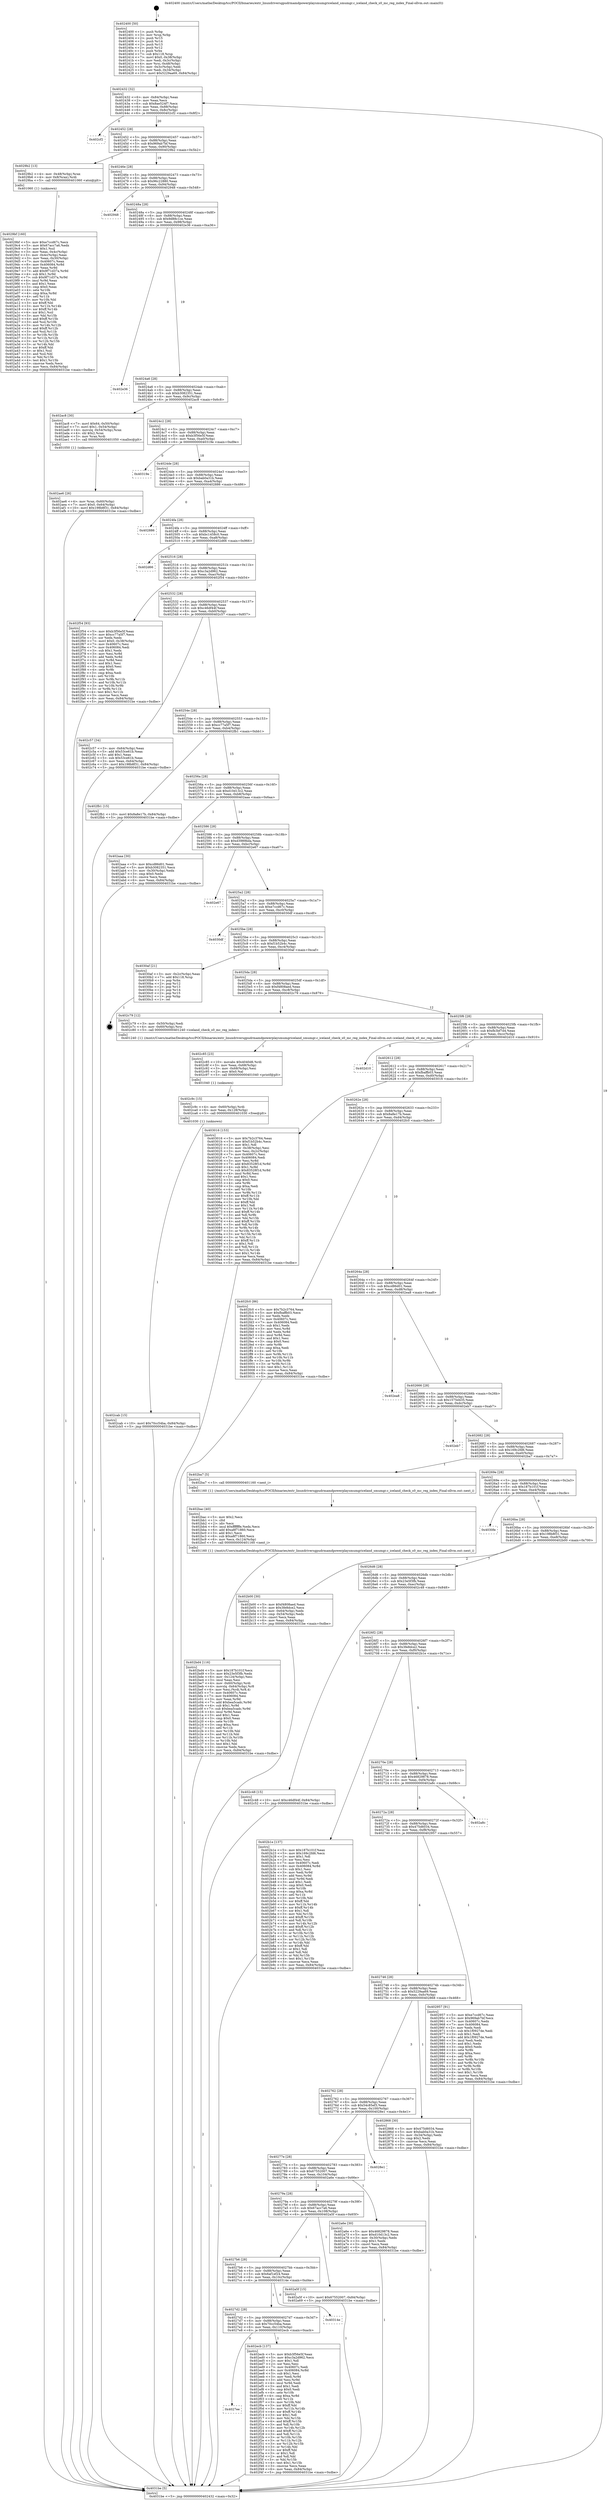digraph "0x402400" {
  label = "0x402400 (/mnt/c/Users/mathe/Desktop/tcc/POCII/binaries/extr_linuxdriversgpudrmamdpowerplaysmumgriceland_smumgr.c_iceland_check_s0_mc_reg_index_Final-ollvm.out::main(0))"
  labelloc = "t"
  node[shape=record]

  Entry [label="",width=0.3,height=0.3,shape=circle,fillcolor=black,style=filled]
  "0x402432" [label="{
     0x402432 [32]\l
     | [instrs]\l
     &nbsp;&nbsp;0x402432 \<+6\>: mov -0x84(%rbp),%eax\l
     &nbsp;&nbsp;0x402438 \<+2\>: mov %eax,%ecx\l
     &nbsp;&nbsp;0x40243a \<+6\>: sub $0x8ae524f7,%ecx\l
     &nbsp;&nbsp;0x402440 \<+6\>: mov %eax,-0x88(%rbp)\l
     &nbsp;&nbsp;0x402446 \<+6\>: mov %ecx,-0x8c(%rbp)\l
     &nbsp;&nbsp;0x40244c \<+6\>: je 0000000000402cf2 \<main+0x8f2\>\l
  }"]
  "0x402cf2" [label="{
     0x402cf2\l
  }", style=dashed]
  "0x402452" [label="{
     0x402452 [28]\l
     | [instrs]\l
     &nbsp;&nbsp;0x402452 \<+5\>: jmp 0000000000402457 \<main+0x57\>\l
     &nbsp;&nbsp;0x402457 \<+6\>: mov -0x88(%rbp),%eax\l
     &nbsp;&nbsp;0x40245d \<+5\>: sub $0x969ab7bf,%eax\l
     &nbsp;&nbsp;0x402462 \<+6\>: mov %eax,-0x90(%rbp)\l
     &nbsp;&nbsp;0x402468 \<+6\>: je 00000000004029b2 \<main+0x5b2\>\l
  }"]
  Exit [label="",width=0.3,height=0.3,shape=circle,fillcolor=black,style=filled,peripheries=2]
  "0x4029b2" [label="{
     0x4029b2 [13]\l
     | [instrs]\l
     &nbsp;&nbsp;0x4029b2 \<+4\>: mov -0x48(%rbp),%rax\l
     &nbsp;&nbsp;0x4029b6 \<+4\>: mov 0x8(%rax),%rdi\l
     &nbsp;&nbsp;0x4029ba \<+5\>: call 0000000000401060 \<atoi@plt\>\l
     | [calls]\l
     &nbsp;&nbsp;0x401060 \{1\} (unknown)\l
  }"]
  "0x40246e" [label="{
     0x40246e [28]\l
     | [instrs]\l
     &nbsp;&nbsp;0x40246e \<+5\>: jmp 0000000000402473 \<main+0x73\>\l
     &nbsp;&nbsp;0x402473 \<+6\>: mov -0x88(%rbp),%eax\l
     &nbsp;&nbsp;0x402479 \<+5\>: sub $0x96c22880,%eax\l
     &nbsp;&nbsp;0x40247e \<+6\>: mov %eax,-0x94(%rbp)\l
     &nbsp;&nbsp;0x402484 \<+6\>: je 0000000000402948 \<main+0x548\>\l
  }"]
  "0x4027ee" [label="{
     0x4027ee\l
  }", style=dashed]
  "0x402948" [label="{
     0x402948\l
  }", style=dashed]
  "0x40248a" [label="{
     0x40248a [28]\l
     | [instrs]\l
     &nbsp;&nbsp;0x40248a \<+5\>: jmp 000000000040248f \<main+0x8f\>\l
     &nbsp;&nbsp;0x40248f \<+6\>: mov -0x88(%rbp),%eax\l
     &nbsp;&nbsp;0x402495 \<+5\>: sub $0x9d88c1ce,%eax\l
     &nbsp;&nbsp;0x40249a \<+6\>: mov %eax,-0x98(%rbp)\l
     &nbsp;&nbsp;0x4024a0 \<+6\>: je 0000000000402e36 \<main+0xa36\>\l
  }"]
  "0x402ecb" [label="{
     0x402ecb [137]\l
     | [instrs]\l
     &nbsp;&nbsp;0x402ecb \<+5\>: mov $0xb3f56e5f,%eax\l
     &nbsp;&nbsp;0x402ed0 \<+5\>: mov $0xc3a2d962,%ecx\l
     &nbsp;&nbsp;0x402ed5 \<+2\>: mov $0x1,%dl\l
     &nbsp;&nbsp;0x402ed7 \<+2\>: xor %esi,%esi\l
     &nbsp;&nbsp;0x402ed9 \<+7\>: mov 0x40607c,%edi\l
     &nbsp;&nbsp;0x402ee0 \<+8\>: mov 0x406084,%r8d\l
     &nbsp;&nbsp;0x402ee8 \<+3\>: sub $0x1,%esi\l
     &nbsp;&nbsp;0x402eeb \<+3\>: mov %edi,%r9d\l
     &nbsp;&nbsp;0x402eee \<+3\>: add %esi,%r9d\l
     &nbsp;&nbsp;0x402ef1 \<+4\>: imul %r9d,%edi\l
     &nbsp;&nbsp;0x402ef5 \<+3\>: and $0x1,%edi\l
     &nbsp;&nbsp;0x402ef8 \<+3\>: cmp $0x0,%edi\l
     &nbsp;&nbsp;0x402efb \<+4\>: sete %r10b\l
     &nbsp;&nbsp;0x402eff \<+4\>: cmp $0xa,%r8d\l
     &nbsp;&nbsp;0x402f03 \<+4\>: setl %r11b\l
     &nbsp;&nbsp;0x402f07 \<+3\>: mov %r10b,%bl\l
     &nbsp;&nbsp;0x402f0a \<+3\>: xor $0xff,%bl\l
     &nbsp;&nbsp;0x402f0d \<+3\>: mov %r11b,%r14b\l
     &nbsp;&nbsp;0x402f10 \<+4\>: xor $0xff,%r14b\l
     &nbsp;&nbsp;0x402f14 \<+3\>: xor $0x1,%dl\l
     &nbsp;&nbsp;0x402f17 \<+3\>: mov %bl,%r15b\l
     &nbsp;&nbsp;0x402f1a \<+4\>: and $0xff,%r15b\l
     &nbsp;&nbsp;0x402f1e \<+3\>: and %dl,%r10b\l
     &nbsp;&nbsp;0x402f21 \<+3\>: mov %r14b,%r12b\l
     &nbsp;&nbsp;0x402f24 \<+4\>: and $0xff,%r12b\l
     &nbsp;&nbsp;0x402f28 \<+3\>: and %dl,%r11b\l
     &nbsp;&nbsp;0x402f2b \<+3\>: or %r10b,%r15b\l
     &nbsp;&nbsp;0x402f2e \<+3\>: or %r11b,%r12b\l
     &nbsp;&nbsp;0x402f31 \<+3\>: xor %r12b,%r15b\l
     &nbsp;&nbsp;0x402f34 \<+3\>: or %r14b,%bl\l
     &nbsp;&nbsp;0x402f37 \<+3\>: xor $0xff,%bl\l
     &nbsp;&nbsp;0x402f3a \<+3\>: or $0x1,%dl\l
     &nbsp;&nbsp;0x402f3d \<+2\>: and %dl,%bl\l
     &nbsp;&nbsp;0x402f3f \<+3\>: or %bl,%r15b\l
     &nbsp;&nbsp;0x402f42 \<+4\>: test $0x1,%r15b\l
     &nbsp;&nbsp;0x402f46 \<+3\>: cmovne %ecx,%eax\l
     &nbsp;&nbsp;0x402f49 \<+6\>: mov %eax,-0x84(%rbp)\l
     &nbsp;&nbsp;0x402f4f \<+5\>: jmp 00000000004031be \<main+0xdbe\>\l
  }"]
  "0x402e36" [label="{
     0x402e36\l
  }", style=dashed]
  "0x4024a6" [label="{
     0x4024a6 [28]\l
     | [instrs]\l
     &nbsp;&nbsp;0x4024a6 \<+5\>: jmp 00000000004024ab \<main+0xab\>\l
     &nbsp;&nbsp;0x4024ab \<+6\>: mov -0x88(%rbp),%eax\l
     &nbsp;&nbsp;0x4024b1 \<+5\>: sub $0xb3082351,%eax\l
     &nbsp;&nbsp;0x4024b6 \<+6\>: mov %eax,-0x9c(%rbp)\l
     &nbsp;&nbsp;0x4024bc \<+6\>: je 0000000000402ac8 \<main+0x6c8\>\l
  }"]
  "0x4027d2" [label="{
     0x4027d2 [28]\l
     | [instrs]\l
     &nbsp;&nbsp;0x4027d2 \<+5\>: jmp 00000000004027d7 \<main+0x3d7\>\l
     &nbsp;&nbsp;0x4027d7 \<+6\>: mov -0x88(%rbp),%eax\l
     &nbsp;&nbsp;0x4027dd \<+5\>: sub $0x70cc54ba,%eax\l
     &nbsp;&nbsp;0x4027e2 \<+6\>: mov %eax,-0x110(%rbp)\l
     &nbsp;&nbsp;0x4027e8 \<+6\>: je 0000000000402ecb \<main+0xacb\>\l
  }"]
  "0x402ac8" [label="{
     0x402ac8 [30]\l
     | [instrs]\l
     &nbsp;&nbsp;0x402ac8 \<+7\>: movl $0x64,-0x50(%rbp)\l
     &nbsp;&nbsp;0x402acf \<+7\>: movl $0x1,-0x54(%rbp)\l
     &nbsp;&nbsp;0x402ad6 \<+4\>: movslq -0x54(%rbp),%rax\l
     &nbsp;&nbsp;0x402ada \<+4\>: shl $0x2,%rax\l
     &nbsp;&nbsp;0x402ade \<+3\>: mov %rax,%rdi\l
     &nbsp;&nbsp;0x402ae1 \<+5\>: call 0000000000401050 \<malloc@plt\>\l
     | [calls]\l
     &nbsp;&nbsp;0x401050 \{1\} (unknown)\l
  }"]
  "0x4024c2" [label="{
     0x4024c2 [28]\l
     | [instrs]\l
     &nbsp;&nbsp;0x4024c2 \<+5\>: jmp 00000000004024c7 \<main+0xc7\>\l
     &nbsp;&nbsp;0x4024c7 \<+6\>: mov -0x88(%rbp),%eax\l
     &nbsp;&nbsp;0x4024cd \<+5\>: sub $0xb3f56e5f,%eax\l
     &nbsp;&nbsp;0x4024d2 \<+6\>: mov %eax,-0xa0(%rbp)\l
     &nbsp;&nbsp;0x4024d8 \<+6\>: je 000000000040319e \<main+0xd9e\>\l
  }"]
  "0x40314e" [label="{
     0x40314e\l
  }", style=dashed]
  "0x40319e" [label="{
     0x40319e\l
  }", style=dashed]
  "0x4024de" [label="{
     0x4024de [28]\l
     | [instrs]\l
     &nbsp;&nbsp;0x4024de \<+5\>: jmp 00000000004024e3 \<main+0xe3\>\l
     &nbsp;&nbsp;0x4024e3 \<+6\>: mov -0x88(%rbp),%eax\l
     &nbsp;&nbsp;0x4024e9 \<+5\>: sub $0xbab0a31b,%eax\l
     &nbsp;&nbsp;0x4024ee \<+6\>: mov %eax,-0xa4(%rbp)\l
     &nbsp;&nbsp;0x4024f4 \<+6\>: je 0000000000402886 \<main+0x486\>\l
  }"]
  "0x402cab" [label="{
     0x402cab [15]\l
     | [instrs]\l
     &nbsp;&nbsp;0x402cab \<+10\>: movl $0x70cc54ba,-0x84(%rbp)\l
     &nbsp;&nbsp;0x402cb5 \<+5\>: jmp 00000000004031be \<main+0xdbe\>\l
  }"]
  "0x402886" [label="{
     0x402886\l
  }", style=dashed]
  "0x4024fa" [label="{
     0x4024fa [28]\l
     | [instrs]\l
     &nbsp;&nbsp;0x4024fa \<+5\>: jmp 00000000004024ff \<main+0xff\>\l
     &nbsp;&nbsp;0x4024ff \<+6\>: mov -0x88(%rbp),%eax\l
     &nbsp;&nbsp;0x402505 \<+5\>: sub $0xbc1458c0,%eax\l
     &nbsp;&nbsp;0x40250a \<+6\>: mov %eax,-0xa8(%rbp)\l
     &nbsp;&nbsp;0x402510 \<+6\>: je 0000000000402d66 \<main+0x966\>\l
  }"]
  "0x402c9c" [label="{
     0x402c9c [15]\l
     | [instrs]\l
     &nbsp;&nbsp;0x402c9c \<+4\>: mov -0x60(%rbp),%rdi\l
     &nbsp;&nbsp;0x402ca0 \<+6\>: mov %eax,-0x128(%rbp)\l
     &nbsp;&nbsp;0x402ca6 \<+5\>: call 0000000000401030 \<free@plt\>\l
     | [calls]\l
     &nbsp;&nbsp;0x401030 \{1\} (unknown)\l
  }"]
  "0x402d66" [label="{
     0x402d66\l
  }", style=dashed]
  "0x402516" [label="{
     0x402516 [28]\l
     | [instrs]\l
     &nbsp;&nbsp;0x402516 \<+5\>: jmp 000000000040251b \<main+0x11b\>\l
     &nbsp;&nbsp;0x40251b \<+6\>: mov -0x88(%rbp),%eax\l
     &nbsp;&nbsp;0x402521 \<+5\>: sub $0xc3a2d962,%eax\l
     &nbsp;&nbsp;0x402526 \<+6\>: mov %eax,-0xac(%rbp)\l
     &nbsp;&nbsp;0x40252c \<+6\>: je 0000000000402f54 \<main+0xb54\>\l
  }"]
  "0x402c85" [label="{
     0x402c85 [23]\l
     | [instrs]\l
     &nbsp;&nbsp;0x402c85 \<+10\>: movabs $0x4040d6,%rdi\l
     &nbsp;&nbsp;0x402c8f \<+3\>: mov %eax,-0x68(%rbp)\l
     &nbsp;&nbsp;0x402c92 \<+3\>: mov -0x68(%rbp),%esi\l
     &nbsp;&nbsp;0x402c95 \<+2\>: mov $0x0,%al\l
     &nbsp;&nbsp;0x402c97 \<+5\>: call 0000000000401040 \<printf@plt\>\l
     | [calls]\l
     &nbsp;&nbsp;0x401040 \{1\} (unknown)\l
  }"]
  "0x402f54" [label="{
     0x402f54 [93]\l
     | [instrs]\l
     &nbsp;&nbsp;0x402f54 \<+5\>: mov $0xb3f56e5f,%eax\l
     &nbsp;&nbsp;0x402f59 \<+5\>: mov $0xcc77a5f7,%ecx\l
     &nbsp;&nbsp;0x402f5e \<+2\>: xor %edx,%edx\l
     &nbsp;&nbsp;0x402f60 \<+7\>: movl $0x0,-0x38(%rbp)\l
     &nbsp;&nbsp;0x402f67 \<+7\>: mov 0x40607c,%esi\l
     &nbsp;&nbsp;0x402f6e \<+7\>: mov 0x406084,%edi\l
     &nbsp;&nbsp;0x402f75 \<+3\>: sub $0x1,%edx\l
     &nbsp;&nbsp;0x402f78 \<+3\>: mov %esi,%r8d\l
     &nbsp;&nbsp;0x402f7b \<+3\>: add %edx,%r8d\l
     &nbsp;&nbsp;0x402f7e \<+4\>: imul %r8d,%esi\l
     &nbsp;&nbsp;0x402f82 \<+3\>: and $0x1,%esi\l
     &nbsp;&nbsp;0x402f85 \<+3\>: cmp $0x0,%esi\l
     &nbsp;&nbsp;0x402f88 \<+4\>: sete %r9b\l
     &nbsp;&nbsp;0x402f8c \<+3\>: cmp $0xa,%edi\l
     &nbsp;&nbsp;0x402f8f \<+4\>: setl %r10b\l
     &nbsp;&nbsp;0x402f93 \<+3\>: mov %r9b,%r11b\l
     &nbsp;&nbsp;0x402f96 \<+3\>: and %r10b,%r11b\l
     &nbsp;&nbsp;0x402f99 \<+3\>: xor %r10b,%r9b\l
     &nbsp;&nbsp;0x402f9c \<+3\>: or %r9b,%r11b\l
     &nbsp;&nbsp;0x402f9f \<+4\>: test $0x1,%r11b\l
     &nbsp;&nbsp;0x402fa3 \<+3\>: cmovne %ecx,%eax\l
     &nbsp;&nbsp;0x402fa6 \<+6\>: mov %eax,-0x84(%rbp)\l
     &nbsp;&nbsp;0x402fac \<+5\>: jmp 00000000004031be \<main+0xdbe\>\l
  }"]
  "0x402532" [label="{
     0x402532 [28]\l
     | [instrs]\l
     &nbsp;&nbsp;0x402532 \<+5\>: jmp 0000000000402537 \<main+0x137\>\l
     &nbsp;&nbsp;0x402537 \<+6\>: mov -0x88(%rbp),%eax\l
     &nbsp;&nbsp;0x40253d \<+5\>: sub $0xc46df44f,%eax\l
     &nbsp;&nbsp;0x402542 \<+6\>: mov %eax,-0xb0(%rbp)\l
     &nbsp;&nbsp;0x402548 \<+6\>: je 0000000000402c57 \<main+0x857\>\l
  }"]
  "0x402bd4" [label="{
     0x402bd4 [116]\l
     | [instrs]\l
     &nbsp;&nbsp;0x402bd4 \<+5\>: mov $0x187b101f,%ecx\l
     &nbsp;&nbsp;0x402bd9 \<+5\>: mov $0x23e5f3fb,%edx\l
     &nbsp;&nbsp;0x402bde \<+6\>: mov -0x124(%rbp),%esi\l
     &nbsp;&nbsp;0x402be4 \<+3\>: imul %eax,%esi\l
     &nbsp;&nbsp;0x402be7 \<+4\>: mov -0x60(%rbp),%rdi\l
     &nbsp;&nbsp;0x402beb \<+4\>: movslq -0x64(%rbp),%r8\l
     &nbsp;&nbsp;0x402bef \<+4\>: mov %esi,(%rdi,%r8,4)\l
     &nbsp;&nbsp;0x402bf3 \<+7\>: mov 0x40607c,%eax\l
     &nbsp;&nbsp;0x402bfa \<+7\>: mov 0x406084,%esi\l
     &nbsp;&nbsp;0x402c01 \<+3\>: mov %eax,%r9d\l
     &nbsp;&nbsp;0x402c04 \<+7\>: add $0xbea5cadc,%r9d\l
     &nbsp;&nbsp;0x402c0b \<+4\>: sub $0x1,%r9d\l
     &nbsp;&nbsp;0x402c0f \<+7\>: sub $0xbea5cadc,%r9d\l
     &nbsp;&nbsp;0x402c16 \<+4\>: imul %r9d,%eax\l
     &nbsp;&nbsp;0x402c1a \<+3\>: and $0x1,%eax\l
     &nbsp;&nbsp;0x402c1d \<+3\>: cmp $0x0,%eax\l
     &nbsp;&nbsp;0x402c20 \<+4\>: sete %r10b\l
     &nbsp;&nbsp;0x402c24 \<+3\>: cmp $0xa,%esi\l
     &nbsp;&nbsp;0x402c27 \<+4\>: setl %r11b\l
     &nbsp;&nbsp;0x402c2b \<+3\>: mov %r10b,%bl\l
     &nbsp;&nbsp;0x402c2e \<+3\>: and %r11b,%bl\l
     &nbsp;&nbsp;0x402c31 \<+3\>: xor %r11b,%r10b\l
     &nbsp;&nbsp;0x402c34 \<+3\>: or %r10b,%bl\l
     &nbsp;&nbsp;0x402c37 \<+3\>: test $0x1,%bl\l
     &nbsp;&nbsp;0x402c3a \<+3\>: cmovne %edx,%ecx\l
     &nbsp;&nbsp;0x402c3d \<+6\>: mov %ecx,-0x84(%rbp)\l
     &nbsp;&nbsp;0x402c43 \<+5\>: jmp 00000000004031be \<main+0xdbe\>\l
  }"]
  "0x402c57" [label="{
     0x402c57 [34]\l
     | [instrs]\l
     &nbsp;&nbsp;0x402c57 \<+3\>: mov -0x64(%rbp),%eax\l
     &nbsp;&nbsp;0x402c5a \<+5\>: add $0x53ce61b,%eax\l
     &nbsp;&nbsp;0x402c5f \<+3\>: add $0x1,%eax\l
     &nbsp;&nbsp;0x402c62 \<+5\>: sub $0x53ce61b,%eax\l
     &nbsp;&nbsp;0x402c67 \<+3\>: mov %eax,-0x64(%rbp)\l
     &nbsp;&nbsp;0x402c6a \<+10\>: movl $0x198b8f31,-0x84(%rbp)\l
     &nbsp;&nbsp;0x402c74 \<+5\>: jmp 00000000004031be \<main+0xdbe\>\l
  }"]
  "0x40254e" [label="{
     0x40254e [28]\l
     | [instrs]\l
     &nbsp;&nbsp;0x40254e \<+5\>: jmp 0000000000402553 \<main+0x153\>\l
     &nbsp;&nbsp;0x402553 \<+6\>: mov -0x88(%rbp),%eax\l
     &nbsp;&nbsp;0x402559 \<+5\>: sub $0xcc77a5f7,%eax\l
     &nbsp;&nbsp;0x40255e \<+6\>: mov %eax,-0xb4(%rbp)\l
     &nbsp;&nbsp;0x402564 \<+6\>: je 0000000000402fb1 \<main+0xbb1\>\l
  }"]
  "0x402bac" [label="{
     0x402bac [40]\l
     | [instrs]\l
     &nbsp;&nbsp;0x402bac \<+5\>: mov $0x2,%ecx\l
     &nbsp;&nbsp;0x402bb1 \<+1\>: cltd\l
     &nbsp;&nbsp;0x402bb2 \<+2\>: idiv %ecx\l
     &nbsp;&nbsp;0x402bb4 \<+6\>: imul $0xfffffffe,%edx,%ecx\l
     &nbsp;&nbsp;0x402bba \<+6\>: add $0xa8f71860,%ecx\l
     &nbsp;&nbsp;0x402bc0 \<+3\>: add $0x1,%ecx\l
     &nbsp;&nbsp;0x402bc3 \<+6\>: sub $0xa8f71860,%ecx\l
     &nbsp;&nbsp;0x402bc9 \<+6\>: mov %ecx,-0x124(%rbp)\l
     &nbsp;&nbsp;0x402bcf \<+5\>: call 0000000000401160 \<next_i\>\l
     | [calls]\l
     &nbsp;&nbsp;0x401160 \{1\} (/mnt/c/Users/mathe/Desktop/tcc/POCII/binaries/extr_linuxdriversgpudrmamdpowerplaysmumgriceland_smumgr.c_iceland_check_s0_mc_reg_index_Final-ollvm.out::next_i)\l
  }"]
  "0x402fb1" [label="{
     0x402fb1 [15]\l
     | [instrs]\l
     &nbsp;&nbsp;0x402fb1 \<+10\>: movl $0x8a8e17b,-0x84(%rbp)\l
     &nbsp;&nbsp;0x402fbb \<+5\>: jmp 00000000004031be \<main+0xdbe\>\l
  }"]
  "0x40256a" [label="{
     0x40256a [28]\l
     | [instrs]\l
     &nbsp;&nbsp;0x40256a \<+5\>: jmp 000000000040256f \<main+0x16f\>\l
     &nbsp;&nbsp;0x40256f \<+6\>: mov -0x88(%rbp),%eax\l
     &nbsp;&nbsp;0x402575 \<+5\>: sub $0xd10d13c2,%eax\l
     &nbsp;&nbsp;0x40257a \<+6\>: mov %eax,-0xb8(%rbp)\l
     &nbsp;&nbsp;0x402580 \<+6\>: je 0000000000402aaa \<main+0x6aa\>\l
  }"]
  "0x402ae6" [label="{
     0x402ae6 [26]\l
     | [instrs]\l
     &nbsp;&nbsp;0x402ae6 \<+4\>: mov %rax,-0x60(%rbp)\l
     &nbsp;&nbsp;0x402aea \<+7\>: movl $0x0,-0x64(%rbp)\l
     &nbsp;&nbsp;0x402af1 \<+10\>: movl $0x198b8f31,-0x84(%rbp)\l
     &nbsp;&nbsp;0x402afb \<+5\>: jmp 00000000004031be \<main+0xdbe\>\l
  }"]
  "0x402aaa" [label="{
     0x402aaa [30]\l
     | [instrs]\l
     &nbsp;&nbsp;0x402aaa \<+5\>: mov $0xcd86d01,%eax\l
     &nbsp;&nbsp;0x402aaf \<+5\>: mov $0xb3082351,%ecx\l
     &nbsp;&nbsp;0x402ab4 \<+3\>: mov -0x30(%rbp),%edx\l
     &nbsp;&nbsp;0x402ab7 \<+3\>: cmp $0x0,%edx\l
     &nbsp;&nbsp;0x402aba \<+3\>: cmove %ecx,%eax\l
     &nbsp;&nbsp;0x402abd \<+6\>: mov %eax,-0x84(%rbp)\l
     &nbsp;&nbsp;0x402ac3 \<+5\>: jmp 00000000004031be \<main+0xdbe\>\l
  }"]
  "0x402586" [label="{
     0x402586 [28]\l
     | [instrs]\l
     &nbsp;&nbsp;0x402586 \<+5\>: jmp 000000000040258b \<main+0x18b\>\l
     &nbsp;&nbsp;0x40258b \<+6\>: mov -0x88(%rbp),%eax\l
     &nbsp;&nbsp;0x402591 \<+5\>: sub $0xd3989bda,%eax\l
     &nbsp;&nbsp;0x402596 \<+6\>: mov %eax,-0xbc(%rbp)\l
     &nbsp;&nbsp;0x40259c \<+6\>: je 0000000000402e67 \<main+0xa67\>\l
  }"]
  "0x4027b6" [label="{
     0x4027b6 [28]\l
     | [instrs]\l
     &nbsp;&nbsp;0x4027b6 \<+5\>: jmp 00000000004027bb \<main+0x3bb\>\l
     &nbsp;&nbsp;0x4027bb \<+6\>: mov -0x88(%rbp),%eax\l
     &nbsp;&nbsp;0x4027c1 \<+5\>: sub $0x6af1ef24,%eax\l
     &nbsp;&nbsp;0x4027c6 \<+6\>: mov %eax,-0x10c(%rbp)\l
     &nbsp;&nbsp;0x4027cc \<+6\>: je 000000000040314e \<main+0xd4e\>\l
  }"]
  "0x402e67" [label="{
     0x402e67\l
  }", style=dashed]
  "0x4025a2" [label="{
     0x4025a2 [28]\l
     | [instrs]\l
     &nbsp;&nbsp;0x4025a2 \<+5\>: jmp 00000000004025a7 \<main+0x1a7\>\l
     &nbsp;&nbsp;0x4025a7 \<+6\>: mov -0x88(%rbp),%eax\l
     &nbsp;&nbsp;0x4025ad \<+5\>: sub $0xe7ccd67c,%eax\l
     &nbsp;&nbsp;0x4025b2 \<+6\>: mov %eax,-0xc0(%rbp)\l
     &nbsp;&nbsp;0x4025b8 \<+6\>: je 00000000004030df \<main+0xcdf\>\l
  }"]
  "0x402a5f" [label="{
     0x402a5f [15]\l
     | [instrs]\l
     &nbsp;&nbsp;0x402a5f \<+10\>: movl $0x67552007,-0x84(%rbp)\l
     &nbsp;&nbsp;0x402a69 \<+5\>: jmp 00000000004031be \<main+0xdbe\>\l
  }"]
  "0x4030df" [label="{
     0x4030df\l
  }", style=dashed]
  "0x4025be" [label="{
     0x4025be [28]\l
     | [instrs]\l
     &nbsp;&nbsp;0x4025be \<+5\>: jmp 00000000004025c3 \<main+0x1c3\>\l
     &nbsp;&nbsp;0x4025c3 \<+6\>: mov -0x88(%rbp),%eax\l
     &nbsp;&nbsp;0x4025c9 \<+5\>: sub $0xf1b52b4c,%eax\l
     &nbsp;&nbsp;0x4025ce \<+6\>: mov %eax,-0xc4(%rbp)\l
     &nbsp;&nbsp;0x4025d4 \<+6\>: je 00000000004030af \<main+0xcaf\>\l
  }"]
  "0x40279a" [label="{
     0x40279a [28]\l
     | [instrs]\l
     &nbsp;&nbsp;0x40279a \<+5\>: jmp 000000000040279f \<main+0x39f\>\l
     &nbsp;&nbsp;0x40279f \<+6\>: mov -0x88(%rbp),%eax\l
     &nbsp;&nbsp;0x4027a5 \<+5\>: sub $0x67acc7a6,%eax\l
     &nbsp;&nbsp;0x4027aa \<+6\>: mov %eax,-0x108(%rbp)\l
     &nbsp;&nbsp;0x4027b0 \<+6\>: je 0000000000402a5f \<main+0x65f\>\l
  }"]
  "0x4030af" [label="{
     0x4030af [21]\l
     | [instrs]\l
     &nbsp;&nbsp;0x4030af \<+3\>: mov -0x2c(%rbp),%eax\l
     &nbsp;&nbsp;0x4030b2 \<+7\>: add $0x118,%rsp\l
     &nbsp;&nbsp;0x4030b9 \<+1\>: pop %rbx\l
     &nbsp;&nbsp;0x4030ba \<+2\>: pop %r12\l
     &nbsp;&nbsp;0x4030bc \<+2\>: pop %r13\l
     &nbsp;&nbsp;0x4030be \<+2\>: pop %r14\l
     &nbsp;&nbsp;0x4030c0 \<+2\>: pop %r15\l
     &nbsp;&nbsp;0x4030c2 \<+1\>: pop %rbp\l
     &nbsp;&nbsp;0x4030c3 \<+1\>: ret\l
  }"]
  "0x4025da" [label="{
     0x4025da [28]\l
     | [instrs]\l
     &nbsp;&nbsp;0x4025da \<+5\>: jmp 00000000004025df \<main+0x1df\>\l
     &nbsp;&nbsp;0x4025df \<+6\>: mov -0x88(%rbp),%eax\l
     &nbsp;&nbsp;0x4025e5 \<+5\>: sub $0xf4808aed,%eax\l
     &nbsp;&nbsp;0x4025ea \<+6\>: mov %eax,-0xc8(%rbp)\l
     &nbsp;&nbsp;0x4025f0 \<+6\>: je 0000000000402c79 \<main+0x879\>\l
  }"]
  "0x402a6e" [label="{
     0x402a6e [30]\l
     | [instrs]\l
     &nbsp;&nbsp;0x402a6e \<+5\>: mov $0x46829878,%eax\l
     &nbsp;&nbsp;0x402a73 \<+5\>: mov $0xd10d13c2,%ecx\l
     &nbsp;&nbsp;0x402a78 \<+3\>: mov -0x30(%rbp),%edx\l
     &nbsp;&nbsp;0x402a7b \<+3\>: cmp $0x1,%edx\l
     &nbsp;&nbsp;0x402a7e \<+3\>: cmovl %ecx,%eax\l
     &nbsp;&nbsp;0x402a81 \<+6\>: mov %eax,-0x84(%rbp)\l
     &nbsp;&nbsp;0x402a87 \<+5\>: jmp 00000000004031be \<main+0xdbe\>\l
  }"]
  "0x402c79" [label="{
     0x402c79 [12]\l
     | [instrs]\l
     &nbsp;&nbsp;0x402c79 \<+3\>: mov -0x50(%rbp),%edi\l
     &nbsp;&nbsp;0x402c7c \<+4\>: mov -0x60(%rbp),%rsi\l
     &nbsp;&nbsp;0x402c80 \<+5\>: call 0000000000401240 \<iceland_check_s0_mc_reg_index\>\l
     | [calls]\l
     &nbsp;&nbsp;0x401240 \{1\} (/mnt/c/Users/mathe/Desktop/tcc/POCII/binaries/extr_linuxdriversgpudrmamdpowerplaysmumgriceland_smumgr.c_iceland_check_s0_mc_reg_index_Final-ollvm.out::iceland_check_s0_mc_reg_index)\l
  }"]
  "0x4025f6" [label="{
     0x4025f6 [28]\l
     | [instrs]\l
     &nbsp;&nbsp;0x4025f6 \<+5\>: jmp 00000000004025fb \<main+0x1fb\>\l
     &nbsp;&nbsp;0x4025fb \<+6\>: mov -0x88(%rbp),%eax\l
     &nbsp;&nbsp;0x402601 \<+5\>: sub $0xfb3bf7d4,%eax\l
     &nbsp;&nbsp;0x402606 \<+6\>: mov %eax,-0xcc(%rbp)\l
     &nbsp;&nbsp;0x40260c \<+6\>: je 0000000000402d10 \<main+0x910\>\l
  }"]
  "0x40277e" [label="{
     0x40277e [28]\l
     | [instrs]\l
     &nbsp;&nbsp;0x40277e \<+5\>: jmp 0000000000402783 \<main+0x383\>\l
     &nbsp;&nbsp;0x402783 \<+6\>: mov -0x88(%rbp),%eax\l
     &nbsp;&nbsp;0x402789 \<+5\>: sub $0x67552007,%eax\l
     &nbsp;&nbsp;0x40278e \<+6\>: mov %eax,-0x104(%rbp)\l
     &nbsp;&nbsp;0x402794 \<+6\>: je 0000000000402a6e \<main+0x66e\>\l
  }"]
  "0x402d10" [label="{
     0x402d10\l
  }", style=dashed]
  "0x402612" [label="{
     0x402612 [28]\l
     | [instrs]\l
     &nbsp;&nbsp;0x402612 \<+5\>: jmp 0000000000402617 \<main+0x217\>\l
     &nbsp;&nbsp;0x402617 \<+6\>: mov -0x88(%rbp),%eax\l
     &nbsp;&nbsp;0x40261d \<+5\>: sub $0xfbaffb03,%eax\l
     &nbsp;&nbsp;0x402622 \<+6\>: mov %eax,-0xd0(%rbp)\l
     &nbsp;&nbsp;0x402628 \<+6\>: je 0000000000403016 \<main+0xc16\>\l
  }"]
  "0x4028e1" [label="{
     0x4028e1\l
  }", style=dashed]
  "0x403016" [label="{
     0x403016 [153]\l
     | [instrs]\l
     &nbsp;&nbsp;0x403016 \<+5\>: mov $0x7b2c3764,%eax\l
     &nbsp;&nbsp;0x40301b \<+5\>: mov $0xf1b52b4c,%ecx\l
     &nbsp;&nbsp;0x403020 \<+2\>: mov $0x1,%dl\l
     &nbsp;&nbsp;0x403022 \<+3\>: mov -0x38(%rbp),%esi\l
     &nbsp;&nbsp;0x403025 \<+3\>: mov %esi,-0x2c(%rbp)\l
     &nbsp;&nbsp;0x403028 \<+7\>: mov 0x40607c,%esi\l
     &nbsp;&nbsp;0x40302f \<+7\>: mov 0x406084,%edi\l
     &nbsp;&nbsp;0x403036 \<+3\>: mov %esi,%r8d\l
     &nbsp;&nbsp;0x403039 \<+7\>: add $0x83528f1d,%r8d\l
     &nbsp;&nbsp;0x403040 \<+4\>: sub $0x1,%r8d\l
     &nbsp;&nbsp;0x403044 \<+7\>: sub $0x83528f1d,%r8d\l
     &nbsp;&nbsp;0x40304b \<+4\>: imul %r8d,%esi\l
     &nbsp;&nbsp;0x40304f \<+3\>: and $0x1,%esi\l
     &nbsp;&nbsp;0x403052 \<+3\>: cmp $0x0,%esi\l
     &nbsp;&nbsp;0x403055 \<+4\>: sete %r9b\l
     &nbsp;&nbsp;0x403059 \<+3\>: cmp $0xa,%edi\l
     &nbsp;&nbsp;0x40305c \<+4\>: setl %r10b\l
     &nbsp;&nbsp;0x403060 \<+3\>: mov %r9b,%r11b\l
     &nbsp;&nbsp;0x403063 \<+4\>: xor $0xff,%r11b\l
     &nbsp;&nbsp;0x403067 \<+3\>: mov %r10b,%bl\l
     &nbsp;&nbsp;0x40306a \<+3\>: xor $0xff,%bl\l
     &nbsp;&nbsp;0x40306d \<+3\>: xor $0x1,%dl\l
     &nbsp;&nbsp;0x403070 \<+3\>: mov %r11b,%r14b\l
     &nbsp;&nbsp;0x403073 \<+4\>: and $0xff,%r14b\l
     &nbsp;&nbsp;0x403077 \<+3\>: and %dl,%r9b\l
     &nbsp;&nbsp;0x40307a \<+3\>: mov %bl,%r15b\l
     &nbsp;&nbsp;0x40307d \<+4\>: and $0xff,%r15b\l
     &nbsp;&nbsp;0x403081 \<+3\>: and %dl,%r10b\l
     &nbsp;&nbsp;0x403084 \<+3\>: or %r9b,%r14b\l
     &nbsp;&nbsp;0x403087 \<+3\>: or %r10b,%r15b\l
     &nbsp;&nbsp;0x40308a \<+3\>: xor %r15b,%r14b\l
     &nbsp;&nbsp;0x40308d \<+3\>: or %bl,%r11b\l
     &nbsp;&nbsp;0x403090 \<+4\>: xor $0xff,%r11b\l
     &nbsp;&nbsp;0x403094 \<+3\>: or $0x1,%dl\l
     &nbsp;&nbsp;0x403097 \<+3\>: and %dl,%r11b\l
     &nbsp;&nbsp;0x40309a \<+3\>: or %r11b,%r14b\l
     &nbsp;&nbsp;0x40309d \<+4\>: test $0x1,%r14b\l
     &nbsp;&nbsp;0x4030a1 \<+3\>: cmovne %ecx,%eax\l
     &nbsp;&nbsp;0x4030a4 \<+6\>: mov %eax,-0x84(%rbp)\l
     &nbsp;&nbsp;0x4030aa \<+5\>: jmp 00000000004031be \<main+0xdbe\>\l
  }"]
  "0x40262e" [label="{
     0x40262e [28]\l
     | [instrs]\l
     &nbsp;&nbsp;0x40262e \<+5\>: jmp 0000000000402633 \<main+0x233\>\l
     &nbsp;&nbsp;0x402633 \<+6\>: mov -0x88(%rbp),%eax\l
     &nbsp;&nbsp;0x402639 \<+5\>: sub $0x8a8e17b,%eax\l
     &nbsp;&nbsp;0x40263e \<+6\>: mov %eax,-0xd4(%rbp)\l
     &nbsp;&nbsp;0x402644 \<+6\>: je 0000000000402fc0 \<main+0xbc0\>\l
  }"]
  "0x4029bf" [label="{
     0x4029bf [160]\l
     | [instrs]\l
     &nbsp;&nbsp;0x4029bf \<+5\>: mov $0xe7ccd67c,%ecx\l
     &nbsp;&nbsp;0x4029c4 \<+5\>: mov $0x67acc7a6,%edx\l
     &nbsp;&nbsp;0x4029c9 \<+3\>: mov $0x1,%sil\l
     &nbsp;&nbsp;0x4029cc \<+3\>: mov %eax,-0x4c(%rbp)\l
     &nbsp;&nbsp;0x4029cf \<+3\>: mov -0x4c(%rbp),%eax\l
     &nbsp;&nbsp;0x4029d2 \<+3\>: mov %eax,-0x30(%rbp)\l
     &nbsp;&nbsp;0x4029d5 \<+7\>: mov 0x40607c,%eax\l
     &nbsp;&nbsp;0x4029dc \<+8\>: mov 0x406084,%r8d\l
     &nbsp;&nbsp;0x4029e4 \<+3\>: mov %eax,%r9d\l
     &nbsp;&nbsp;0x4029e7 \<+7\>: add $0x9f71d37a,%r9d\l
     &nbsp;&nbsp;0x4029ee \<+4\>: sub $0x1,%r9d\l
     &nbsp;&nbsp;0x4029f2 \<+7\>: sub $0x9f71d37a,%r9d\l
     &nbsp;&nbsp;0x4029f9 \<+4\>: imul %r9d,%eax\l
     &nbsp;&nbsp;0x4029fd \<+3\>: and $0x1,%eax\l
     &nbsp;&nbsp;0x402a00 \<+3\>: cmp $0x0,%eax\l
     &nbsp;&nbsp;0x402a03 \<+4\>: sete %r10b\l
     &nbsp;&nbsp;0x402a07 \<+4\>: cmp $0xa,%r8d\l
     &nbsp;&nbsp;0x402a0b \<+4\>: setl %r11b\l
     &nbsp;&nbsp;0x402a0f \<+3\>: mov %r10b,%bl\l
     &nbsp;&nbsp;0x402a12 \<+3\>: xor $0xff,%bl\l
     &nbsp;&nbsp;0x402a15 \<+3\>: mov %r11b,%r14b\l
     &nbsp;&nbsp;0x402a18 \<+4\>: xor $0xff,%r14b\l
     &nbsp;&nbsp;0x402a1c \<+4\>: xor $0x1,%sil\l
     &nbsp;&nbsp;0x402a20 \<+3\>: mov %bl,%r15b\l
     &nbsp;&nbsp;0x402a23 \<+4\>: and $0xff,%r15b\l
     &nbsp;&nbsp;0x402a27 \<+3\>: and %sil,%r10b\l
     &nbsp;&nbsp;0x402a2a \<+3\>: mov %r14b,%r12b\l
     &nbsp;&nbsp;0x402a2d \<+4\>: and $0xff,%r12b\l
     &nbsp;&nbsp;0x402a31 \<+3\>: and %sil,%r11b\l
     &nbsp;&nbsp;0x402a34 \<+3\>: or %r10b,%r15b\l
     &nbsp;&nbsp;0x402a37 \<+3\>: or %r11b,%r12b\l
     &nbsp;&nbsp;0x402a3a \<+3\>: xor %r12b,%r15b\l
     &nbsp;&nbsp;0x402a3d \<+3\>: or %r14b,%bl\l
     &nbsp;&nbsp;0x402a40 \<+3\>: xor $0xff,%bl\l
     &nbsp;&nbsp;0x402a43 \<+4\>: or $0x1,%sil\l
     &nbsp;&nbsp;0x402a47 \<+3\>: and %sil,%bl\l
     &nbsp;&nbsp;0x402a4a \<+3\>: or %bl,%r15b\l
     &nbsp;&nbsp;0x402a4d \<+4\>: test $0x1,%r15b\l
     &nbsp;&nbsp;0x402a51 \<+3\>: cmovne %edx,%ecx\l
     &nbsp;&nbsp;0x402a54 \<+6\>: mov %ecx,-0x84(%rbp)\l
     &nbsp;&nbsp;0x402a5a \<+5\>: jmp 00000000004031be \<main+0xdbe\>\l
  }"]
  "0x402fc0" [label="{
     0x402fc0 [86]\l
     | [instrs]\l
     &nbsp;&nbsp;0x402fc0 \<+5\>: mov $0x7b2c3764,%eax\l
     &nbsp;&nbsp;0x402fc5 \<+5\>: mov $0xfbaffb03,%ecx\l
     &nbsp;&nbsp;0x402fca \<+2\>: xor %edx,%edx\l
     &nbsp;&nbsp;0x402fcc \<+7\>: mov 0x40607c,%esi\l
     &nbsp;&nbsp;0x402fd3 \<+7\>: mov 0x406084,%edi\l
     &nbsp;&nbsp;0x402fda \<+3\>: sub $0x1,%edx\l
     &nbsp;&nbsp;0x402fdd \<+3\>: mov %esi,%r8d\l
     &nbsp;&nbsp;0x402fe0 \<+3\>: add %edx,%r8d\l
     &nbsp;&nbsp;0x402fe3 \<+4\>: imul %r8d,%esi\l
     &nbsp;&nbsp;0x402fe7 \<+3\>: and $0x1,%esi\l
     &nbsp;&nbsp;0x402fea \<+3\>: cmp $0x0,%esi\l
     &nbsp;&nbsp;0x402fed \<+4\>: sete %r9b\l
     &nbsp;&nbsp;0x402ff1 \<+3\>: cmp $0xa,%edi\l
     &nbsp;&nbsp;0x402ff4 \<+4\>: setl %r10b\l
     &nbsp;&nbsp;0x402ff8 \<+3\>: mov %r9b,%r11b\l
     &nbsp;&nbsp;0x402ffb \<+3\>: and %r10b,%r11b\l
     &nbsp;&nbsp;0x402ffe \<+3\>: xor %r10b,%r9b\l
     &nbsp;&nbsp;0x403001 \<+3\>: or %r9b,%r11b\l
     &nbsp;&nbsp;0x403004 \<+4\>: test $0x1,%r11b\l
     &nbsp;&nbsp;0x403008 \<+3\>: cmovne %ecx,%eax\l
     &nbsp;&nbsp;0x40300b \<+6\>: mov %eax,-0x84(%rbp)\l
     &nbsp;&nbsp;0x403011 \<+5\>: jmp 00000000004031be \<main+0xdbe\>\l
  }"]
  "0x40264a" [label="{
     0x40264a [28]\l
     | [instrs]\l
     &nbsp;&nbsp;0x40264a \<+5\>: jmp 000000000040264f \<main+0x24f\>\l
     &nbsp;&nbsp;0x40264f \<+6\>: mov -0x88(%rbp),%eax\l
     &nbsp;&nbsp;0x402655 \<+5\>: sub $0xcd86d01,%eax\l
     &nbsp;&nbsp;0x40265a \<+6\>: mov %eax,-0xd8(%rbp)\l
     &nbsp;&nbsp;0x402660 \<+6\>: je 0000000000402ea8 \<main+0xaa8\>\l
  }"]
  "0x402400" [label="{
     0x402400 [50]\l
     | [instrs]\l
     &nbsp;&nbsp;0x402400 \<+1\>: push %rbp\l
     &nbsp;&nbsp;0x402401 \<+3\>: mov %rsp,%rbp\l
     &nbsp;&nbsp;0x402404 \<+2\>: push %r15\l
     &nbsp;&nbsp;0x402406 \<+2\>: push %r14\l
     &nbsp;&nbsp;0x402408 \<+2\>: push %r13\l
     &nbsp;&nbsp;0x40240a \<+2\>: push %r12\l
     &nbsp;&nbsp;0x40240c \<+1\>: push %rbx\l
     &nbsp;&nbsp;0x40240d \<+7\>: sub $0x118,%rsp\l
     &nbsp;&nbsp;0x402414 \<+7\>: movl $0x0,-0x38(%rbp)\l
     &nbsp;&nbsp;0x40241b \<+3\>: mov %edi,-0x3c(%rbp)\l
     &nbsp;&nbsp;0x40241e \<+4\>: mov %rsi,-0x48(%rbp)\l
     &nbsp;&nbsp;0x402422 \<+3\>: mov -0x3c(%rbp),%edi\l
     &nbsp;&nbsp;0x402425 \<+3\>: mov %edi,-0x34(%rbp)\l
     &nbsp;&nbsp;0x402428 \<+10\>: movl $0x5229aa69,-0x84(%rbp)\l
  }"]
  "0x402ea8" [label="{
     0x402ea8\l
  }", style=dashed]
  "0x402666" [label="{
     0x402666 [28]\l
     | [instrs]\l
     &nbsp;&nbsp;0x402666 \<+5\>: jmp 000000000040266b \<main+0x26b\>\l
     &nbsp;&nbsp;0x40266b \<+6\>: mov -0x88(%rbp),%eax\l
     &nbsp;&nbsp;0x402671 \<+5\>: sub $0x1575d435,%eax\l
     &nbsp;&nbsp;0x402676 \<+6\>: mov %eax,-0xdc(%rbp)\l
     &nbsp;&nbsp;0x40267c \<+6\>: je 0000000000402eb7 \<main+0xab7\>\l
  }"]
  "0x4031be" [label="{
     0x4031be [5]\l
     | [instrs]\l
     &nbsp;&nbsp;0x4031be \<+5\>: jmp 0000000000402432 \<main+0x32\>\l
  }"]
  "0x402eb7" [label="{
     0x402eb7\l
  }", style=dashed]
  "0x402682" [label="{
     0x402682 [28]\l
     | [instrs]\l
     &nbsp;&nbsp;0x402682 \<+5\>: jmp 0000000000402687 \<main+0x287\>\l
     &nbsp;&nbsp;0x402687 \<+6\>: mov -0x88(%rbp),%eax\l
     &nbsp;&nbsp;0x40268d \<+5\>: sub $0x169c2fd6,%eax\l
     &nbsp;&nbsp;0x402692 \<+6\>: mov %eax,-0xe0(%rbp)\l
     &nbsp;&nbsp;0x402698 \<+6\>: je 0000000000402ba7 \<main+0x7a7\>\l
  }"]
  "0x402762" [label="{
     0x402762 [28]\l
     | [instrs]\l
     &nbsp;&nbsp;0x402762 \<+5\>: jmp 0000000000402767 \<main+0x367\>\l
     &nbsp;&nbsp;0x402767 \<+6\>: mov -0x88(%rbp),%eax\l
     &nbsp;&nbsp;0x40276d \<+5\>: sub $0x54c85ef3,%eax\l
     &nbsp;&nbsp;0x402772 \<+6\>: mov %eax,-0x100(%rbp)\l
     &nbsp;&nbsp;0x402778 \<+6\>: je 00000000004028e1 \<main+0x4e1\>\l
  }"]
  "0x402ba7" [label="{
     0x402ba7 [5]\l
     | [instrs]\l
     &nbsp;&nbsp;0x402ba7 \<+5\>: call 0000000000401160 \<next_i\>\l
     | [calls]\l
     &nbsp;&nbsp;0x401160 \{1\} (/mnt/c/Users/mathe/Desktop/tcc/POCII/binaries/extr_linuxdriversgpudrmamdpowerplaysmumgriceland_smumgr.c_iceland_check_s0_mc_reg_index_Final-ollvm.out::next_i)\l
  }"]
  "0x40269e" [label="{
     0x40269e [28]\l
     | [instrs]\l
     &nbsp;&nbsp;0x40269e \<+5\>: jmp 00000000004026a3 \<main+0x2a3\>\l
     &nbsp;&nbsp;0x4026a3 \<+6\>: mov -0x88(%rbp),%eax\l
     &nbsp;&nbsp;0x4026a9 \<+5\>: sub $0x187b101f,%eax\l
     &nbsp;&nbsp;0x4026ae \<+6\>: mov %eax,-0xe4(%rbp)\l
     &nbsp;&nbsp;0x4026b4 \<+6\>: je 00000000004030fe \<main+0xcfe\>\l
  }"]
  "0x402868" [label="{
     0x402868 [30]\l
     | [instrs]\l
     &nbsp;&nbsp;0x402868 \<+5\>: mov $0x475d6034,%eax\l
     &nbsp;&nbsp;0x40286d \<+5\>: mov $0xbab0a31b,%ecx\l
     &nbsp;&nbsp;0x402872 \<+3\>: mov -0x34(%rbp),%edx\l
     &nbsp;&nbsp;0x402875 \<+3\>: cmp $0x2,%edx\l
     &nbsp;&nbsp;0x402878 \<+3\>: cmovne %ecx,%eax\l
     &nbsp;&nbsp;0x40287b \<+6\>: mov %eax,-0x84(%rbp)\l
     &nbsp;&nbsp;0x402881 \<+5\>: jmp 00000000004031be \<main+0xdbe\>\l
  }"]
  "0x4030fe" [label="{
     0x4030fe\l
  }", style=dashed]
  "0x4026ba" [label="{
     0x4026ba [28]\l
     | [instrs]\l
     &nbsp;&nbsp;0x4026ba \<+5\>: jmp 00000000004026bf \<main+0x2bf\>\l
     &nbsp;&nbsp;0x4026bf \<+6\>: mov -0x88(%rbp),%eax\l
     &nbsp;&nbsp;0x4026c5 \<+5\>: sub $0x198b8f31,%eax\l
     &nbsp;&nbsp;0x4026ca \<+6\>: mov %eax,-0xe8(%rbp)\l
     &nbsp;&nbsp;0x4026d0 \<+6\>: je 0000000000402b00 \<main+0x700\>\l
  }"]
  "0x402746" [label="{
     0x402746 [28]\l
     | [instrs]\l
     &nbsp;&nbsp;0x402746 \<+5\>: jmp 000000000040274b \<main+0x34b\>\l
     &nbsp;&nbsp;0x40274b \<+6\>: mov -0x88(%rbp),%eax\l
     &nbsp;&nbsp;0x402751 \<+5\>: sub $0x5229aa69,%eax\l
     &nbsp;&nbsp;0x402756 \<+6\>: mov %eax,-0xfc(%rbp)\l
     &nbsp;&nbsp;0x40275c \<+6\>: je 0000000000402868 \<main+0x468\>\l
  }"]
  "0x402b00" [label="{
     0x402b00 [30]\l
     | [instrs]\l
     &nbsp;&nbsp;0x402b00 \<+5\>: mov $0xf4808aed,%eax\l
     &nbsp;&nbsp;0x402b05 \<+5\>: mov $0x3fe8dce2,%ecx\l
     &nbsp;&nbsp;0x402b0a \<+3\>: mov -0x64(%rbp),%edx\l
     &nbsp;&nbsp;0x402b0d \<+3\>: cmp -0x54(%rbp),%edx\l
     &nbsp;&nbsp;0x402b10 \<+3\>: cmovl %ecx,%eax\l
     &nbsp;&nbsp;0x402b13 \<+6\>: mov %eax,-0x84(%rbp)\l
     &nbsp;&nbsp;0x402b19 \<+5\>: jmp 00000000004031be \<main+0xdbe\>\l
  }"]
  "0x4026d6" [label="{
     0x4026d6 [28]\l
     | [instrs]\l
     &nbsp;&nbsp;0x4026d6 \<+5\>: jmp 00000000004026db \<main+0x2db\>\l
     &nbsp;&nbsp;0x4026db \<+6\>: mov -0x88(%rbp),%eax\l
     &nbsp;&nbsp;0x4026e1 \<+5\>: sub $0x23e5f3fb,%eax\l
     &nbsp;&nbsp;0x4026e6 \<+6\>: mov %eax,-0xec(%rbp)\l
     &nbsp;&nbsp;0x4026ec \<+6\>: je 0000000000402c48 \<main+0x848\>\l
  }"]
  "0x402957" [label="{
     0x402957 [91]\l
     | [instrs]\l
     &nbsp;&nbsp;0x402957 \<+5\>: mov $0xe7ccd67c,%eax\l
     &nbsp;&nbsp;0x40295c \<+5\>: mov $0x969ab7bf,%ecx\l
     &nbsp;&nbsp;0x402961 \<+7\>: mov 0x40607c,%edx\l
     &nbsp;&nbsp;0x402968 \<+7\>: mov 0x406084,%esi\l
     &nbsp;&nbsp;0x40296f \<+2\>: mov %edx,%edi\l
     &nbsp;&nbsp;0x402971 \<+6\>: sub $0x1f0927de,%edi\l
     &nbsp;&nbsp;0x402977 \<+3\>: sub $0x1,%edi\l
     &nbsp;&nbsp;0x40297a \<+6\>: add $0x1f0927de,%edi\l
     &nbsp;&nbsp;0x402980 \<+3\>: imul %edi,%edx\l
     &nbsp;&nbsp;0x402983 \<+3\>: and $0x1,%edx\l
     &nbsp;&nbsp;0x402986 \<+3\>: cmp $0x0,%edx\l
     &nbsp;&nbsp;0x402989 \<+4\>: sete %r8b\l
     &nbsp;&nbsp;0x40298d \<+3\>: cmp $0xa,%esi\l
     &nbsp;&nbsp;0x402990 \<+4\>: setl %r9b\l
     &nbsp;&nbsp;0x402994 \<+3\>: mov %r8b,%r10b\l
     &nbsp;&nbsp;0x402997 \<+3\>: and %r9b,%r10b\l
     &nbsp;&nbsp;0x40299a \<+3\>: xor %r9b,%r8b\l
     &nbsp;&nbsp;0x40299d \<+3\>: or %r8b,%r10b\l
     &nbsp;&nbsp;0x4029a0 \<+4\>: test $0x1,%r10b\l
     &nbsp;&nbsp;0x4029a4 \<+3\>: cmovne %ecx,%eax\l
     &nbsp;&nbsp;0x4029a7 \<+6\>: mov %eax,-0x84(%rbp)\l
     &nbsp;&nbsp;0x4029ad \<+5\>: jmp 00000000004031be \<main+0xdbe\>\l
  }"]
  "0x402c48" [label="{
     0x402c48 [15]\l
     | [instrs]\l
     &nbsp;&nbsp;0x402c48 \<+10\>: movl $0xc46df44f,-0x84(%rbp)\l
     &nbsp;&nbsp;0x402c52 \<+5\>: jmp 00000000004031be \<main+0xdbe\>\l
  }"]
  "0x4026f2" [label="{
     0x4026f2 [28]\l
     | [instrs]\l
     &nbsp;&nbsp;0x4026f2 \<+5\>: jmp 00000000004026f7 \<main+0x2f7\>\l
     &nbsp;&nbsp;0x4026f7 \<+6\>: mov -0x88(%rbp),%eax\l
     &nbsp;&nbsp;0x4026fd \<+5\>: sub $0x3fe8dce2,%eax\l
     &nbsp;&nbsp;0x402702 \<+6\>: mov %eax,-0xf0(%rbp)\l
     &nbsp;&nbsp;0x402708 \<+6\>: je 0000000000402b1e \<main+0x71e\>\l
  }"]
  "0x40272a" [label="{
     0x40272a [28]\l
     | [instrs]\l
     &nbsp;&nbsp;0x40272a \<+5\>: jmp 000000000040272f \<main+0x32f\>\l
     &nbsp;&nbsp;0x40272f \<+6\>: mov -0x88(%rbp),%eax\l
     &nbsp;&nbsp;0x402735 \<+5\>: sub $0x475d6034,%eax\l
     &nbsp;&nbsp;0x40273a \<+6\>: mov %eax,-0xf8(%rbp)\l
     &nbsp;&nbsp;0x402740 \<+6\>: je 0000000000402957 \<main+0x557\>\l
  }"]
  "0x402b1e" [label="{
     0x402b1e [137]\l
     | [instrs]\l
     &nbsp;&nbsp;0x402b1e \<+5\>: mov $0x187b101f,%eax\l
     &nbsp;&nbsp;0x402b23 \<+5\>: mov $0x169c2fd6,%ecx\l
     &nbsp;&nbsp;0x402b28 \<+2\>: mov $0x1,%dl\l
     &nbsp;&nbsp;0x402b2a \<+2\>: xor %esi,%esi\l
     &nbsp;&nbsp;0x402b2c \<+7\>: mov 0x40607c,%edi\l
     &nbsp;&nbsp;0x402b33 \<+8\>: mov 0x406084,%r8d\l
     &nbsp;&nbsp;0x402b3b \<+3\>: sub $0x1,%esi\l
     &nbsp;&nbsp;0x402b3e \<+3\>: mov %edi,%r9d\l
     &nbsp;&nbsp;0x402b41 \<+3\>: add %esi,%r9d\l
     &nbsp;&nbsp;0x402b44 \<+4\>: imul %r9d,%edi\l
     &nbsp;&nbsp;0x402b48 \<+3\>: and $0x1,%edi\l
     &nbsp;&nbsp;0x402b4b \<+3\>: cmp $0x0,%edi\l
     &nbsp;&nbsp;0x402b4e \<+4\>: sete %r10b\l
     &nbsp;&nbsp;0x402b52 \<+4\>: cmp $0xa,%r8d\l
     &nbsp;&nbsp;0x402b56 \<+4\>: setl %r11b\l
     &nbsp;&nbsp;0x402b5a \<+3\>: mov %r10b,%bl\l
     &nbsp;&nbsp;0x402b5d \<+3\>: xor $0xff,%bl\l
     &nbsp;&nbsp;0x402b60 \<+3\>: mov %r11b,%r14b\l
     &nbsp;&nbsp;0x402b63 \<+4\>: xor $0xff,%r14b\l
     &nbsp;&nbsp;0x402b67 \<+3\>: xor $0x1,%dl\l
     &nbsp;&nbsp;0x402b6a \<+3\>: mov %bl,%r15b\l
     &nbsp;&nbsp;0x402b6d \<+4\>: and $0xff,%r15b\l
     &nbsp;&nbsp;0x402b71 \<+3\>: and %dl,%r10b\l
     &nbsp;&nbsp;0x402b74 \<+3\>: mov %r14b,%r12b\l
     &nbsp;&nbsp;0x402b77 \<+4\>: and $0xff,%r12b\l
     &nbsp;&nbsp;0x402b7b \<+3\>: and %dl,%r11b\l
     &nbsp;&nbsp;0x402b7e \<+3\>: or %r10b,%r15b\l
     &nbsp;&nbsp;0x402b81 \<+3\>: or %r11b,%r12b\l
     &nbsp;&nbsp;0x402b84 \<+3\>: xor %r12b,%r15b\l
     &nbsp;&nbsp;0x402b87 \<+3\>: or %r14b,%bl\l
     &nbsp;&nbsp;0x402b8a \<+3\>: xor $0xff,%bl\l
     &nbsp;&nbsp;0x402b8d \<+3\>: or $0x1,%dl\l
     &nbsp;&nbsp;0x402b90 \<+2\>: and %dl,%bl\l
     &nbsp;&nbsp;0x402b92 \<+3\>: or %bl,%r15b\l
     &nbsp;&nbsp;0x402b95 \<+4\>: test $0x1,%r15b\l
     &nbsp;&nbsp;0x402b99 \<+3\>: cmovne %ecx,%eax\l
     &nbsp;&nbsp;0x402b9c \<+6\>: mov %eax,-0x84(%rbp)\l
     &nbsp;&nbsp;0x402ba2 \<+5\>: jmp 00000000004031be \<main+0xdbe\>\l
  }"]
  "0x40270e" [label="{
     0x40270e [28]\l
     | [instrs]\l
     &nbsp;&nbsp;0x40270e \<+5\>: jmp 0000000000402713 \<main+0x313\>\l
     &nbsp;&nbsp;0x402713 \<+6\>: mov -0x88(%rbp),%eax\l
     &nbsp;&nbsp;0x402719 \<+5\>: sub $0x46829878,%eax\l
     &nbsp;&nbsp;0x40271e \<+6\>: mov %eax,-0xf4(%rbp)\l
     &nbsp;&nbsp;0x402724 \<+6\>: je 0000000000402a8c \<main+0x68c\>\l
  }"]
  "0x402a8c" [label="{
     0x402a8c\l
  }", style=dashed]
  Entry -> "0x402400" [label=" 1"]
  "0x402432" -> "0x402cf2" [label=" 0"]
  "0x402432" -> "0x402452" [label=" 20"]
  "0x4030af" -> Exit [label=" 1"]
  "0x402452" -> "0x4029b2" [label=" 1"]
  "0x402452" -> "0x40246e" [label=" 19"]
  "0x403016" -> "0x4031be" [label=" 1"]
  "0x40246e" -> "0x402948" [label=" 0"]
  "0x40246e" -> "0x40248a" [label=" 19"]
  "0x402fc0" -> "0x4031be" [label=" 1"]
  "0x40248a" -> "0x402e36" [label=" 0"]
  "0x40248a" -> "0x4024a6" [label=" 19"]
  "0x402fb1" -> "0x4031be" [label=" 1"]
  "0x4024a6" -> "0x402ac8" [label=" 1"]
  "0x4024a6" -> "0x4024c2" [label=" 18"]
  "0x402ecb" -> "0x4031be" [label=" 1"]
  "0x4024c2" -> "0x40319e" [label=" 0"]
  "0x4024c2" -> "0x4024de" [label=" 18"]
  "0x4027d2" -> "0x4027ee" [label=" 0"]
  "0x4024de" -> "0x402886" [label=" 0"]
  "0x4024de" -> "0x4024fa" [label=" 18"]
  "0x402f54" -> "0x4031be" [label=" 1"]
  "0x4024fa" -> "0x402d66" [label=" 0"]
  "0x4024fa" -> "0x402516" [label=" 18"]
  "0x4027b6" -> "0x4027d2" [label=" 1"]
  "0x402516" -> "0x402f54" [label=" 1"]
  "0x402516" -> "0x402532" [label=" 17"]
  "0x4027b6" -> "0x40314e" [label=" 0"]
  "0x402532" -> "0x402c57" [label=" 1"]
  "0x402532" -> "0x40254e" [label=" 16"]
  "0x4027d2" -> "0x402ecb" [label=" 1"]
  "0x40254e" -> "0x402fb1" [label=" 1"]
  "0x40254e" -> "0x40256a" [label=" 15"]
  "0x402cab" -> "0x4031be" [label=" 1"]
  "0x40256a" -> "0x402aaa" [label=" 1"]
  "0x40256a" -> "0x402586" [label=" 14"]
  "0x402c9c" -> "0x402cab" [label=" 1"]
  "0x402586" -> "0x402e67" [label=" 0"]
  "0x402586" -> "0x4025a2" [label=" 14"]
  "0x402c85" -> "0x402c9c" [label=" 1"]
  "0x4025a2" -> "0x4030df" [label=" 0"]
  "0x4025a2" -> "0x4025be" [label=" 14"]
  "0x402c79" -> "0x402c85" [label=" 1"]
  "0x4025be" -> "0x4030af" [label=" 1"]
  "0x4025be" -> "0x4025da" [label=" 13"]
  "0x402c48" -> "0x4031be" [label=" 1"]
  "0x4025da" -> "0x402c79" [label=" 1"]
  "0x4025da" -> "0x4025f6" [label=" 12"]
  "0x402bd4" -> "0x4031be" [label=" 1"]
  "0x4025f6" -> "0x402d10" [label=" 0"]
  "0x4025f6" -> "0x402612" [label=" 12"]
  "0x402ba7" -> "0x402bac" [label=" 1"]
  "0x402612" -> "0x403016" [label=" 1"]
  "0x402612" -> "0x40262e" [label=" 11"]
  "0x402b1e" -> "0x4031be" [label=" 1"]
  "0x40262e" -> "0x402fc0" [label=" 1"]
  "0x40262e" -> "0x40264a" [label=" 10"]
  "0x402ae6" -> "0x4031be" [label=" 1"]
  "0x40264a" -> "0x402ea8" [label=" 0"]
  "0x40264a" -> "0x402666" [label=" 10"]
  "0x402ac8" -> "0x402ae6" [label=" 1"]
  "0x402666" -> "0x402eb7" [label=" 0"]
  "0x402666" -> "0x402682" [label=" 10"]
  "0x402aaa" -> "0x4031be" [label=" 1"]
  "0x402682" -> "0x402ba7" [label=" 1"]
  "0x402682" -> "0x40269e" [label=" 9"]
  "0x402a6e" -> "0x4031be" [label=" 1"]
  "0x40269e" -> "0x4030fe" [label=" 0"]
  "0x40269e" -> "0x4026ba" [label=" 9"]
  "0x402a5f" -> "0x4031be" [label=" 1"]
  "0x4026ba" -> "0x402b00" [label=" 2"]
  "0x4026ba" -> "0x4026d6" [label=" 7"]
  "0x40279a" -> "0x402a5f" [label=" 1"]
  "0x4026d6" -> "0x402c48" [label=" 1"]
  "0x4026d6" -> "0x4026f2" [label=" 6"]
  "0x402c57" -> "0x4031be" [label=" 1"]
  "0x4026f2" -> "0x402b1e" [label=" 1"]
  "0x4026f2" -> "0x40270e" [label=" 5"]
  "0x40277e" -> "0x402a6e" [label=" 1"]
  "0x40270e" -> "0x402a8c" [label=" 0"]
  "0x40270e" -> "0x40272a" [label=" 5"]
  "0x40277e" -> "0x40279a" [label=" 2"]
  "0x40272a" -> "0x402957" [label=" 1"]
  "0x40272a" -> "0x402746" [label=" 4"]
  "0x40279a" -> "0x4027b6" [label=" 1"]
  "0x402746" -> "0x402868" [label=" 1"]
  "0x402746" -> "0x402762" [label=" 3"]
  "0x402868" -> "0x4031be" [label=" 1"]
  "0x402400" -> "0x402432" [label=" 1"]
  "0x4031be" -> "0x402432" [label=" 19"]
  "0x402957" -> "0x4031be" [label=" 1"]
  "0x4029b2" -> "0x4029bf" [label=" 1"]
  "0x4029bf" -> "0x4031be" [label=" 1"]
  "0x402b00" -> "0x4031be" [label=" 2"]
  "0x402762" -> "0x4028e1" [label=" 0"]
  "0x402762" -> "0x40277e" [label=" 3"]
  "0x402bac" -> "0x402bd4" [label=" 1"]
}
